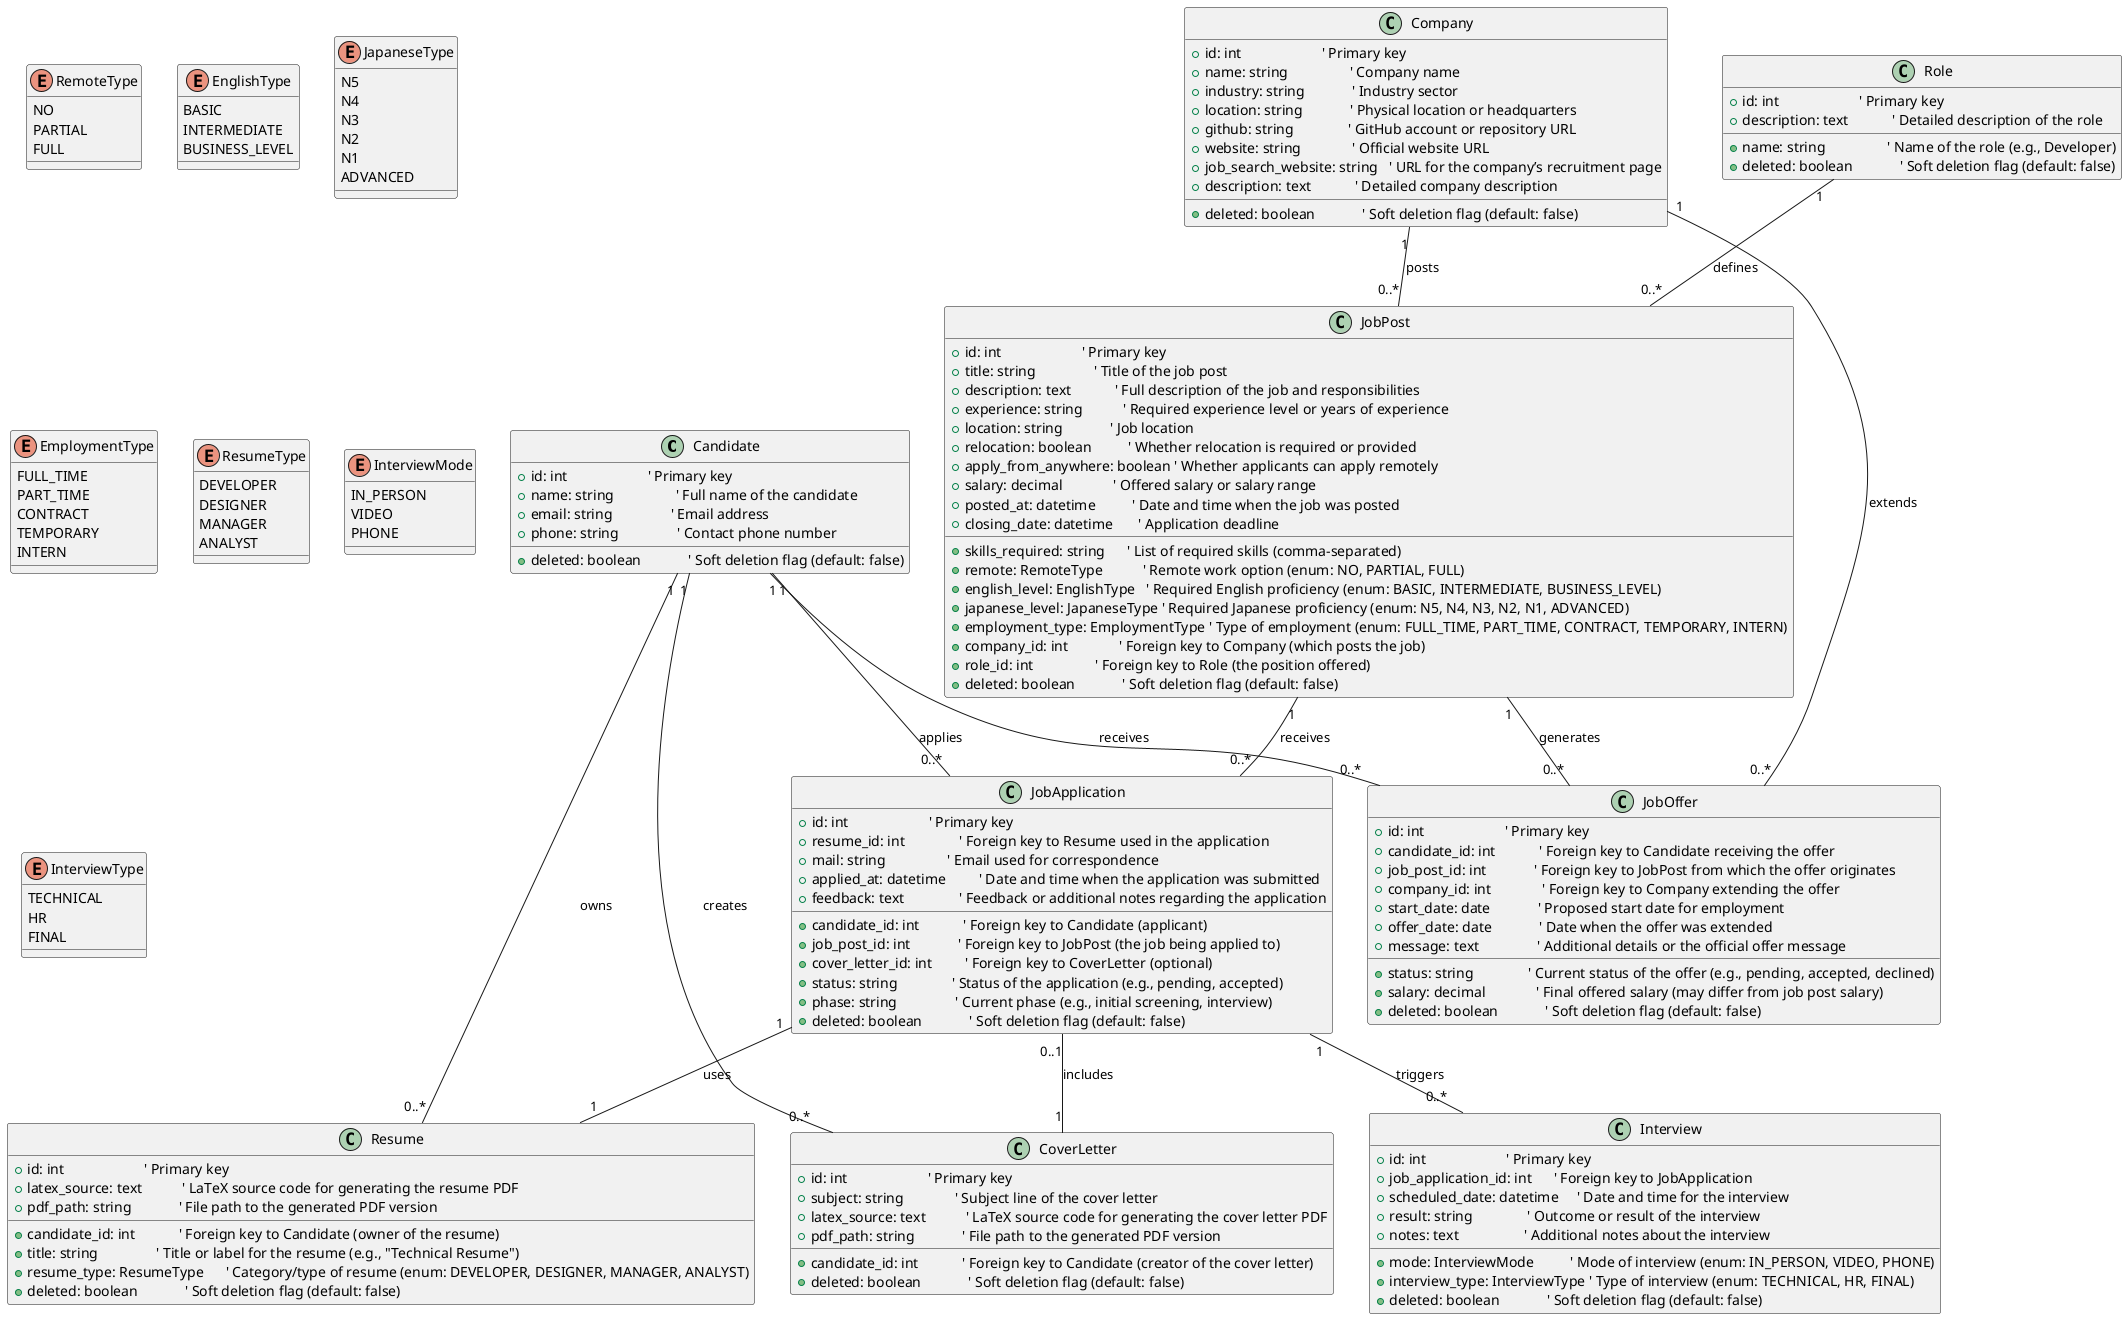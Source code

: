 @startuml

' Candidate represents a user applying to jobs.
class Candidate {
  + id: int                      ' Primary key
  + name: string                 ' Full name of the candidate
  + email: string                ' Email address
  + phone: string                ' Contact phone number
  + deleted: boolean             ' Soft deletion flag (default: false)
}

' Company offers job posts and extends job offers.
class Company {
  + id: int                      ' Primary key
  + name: string                 ' Company name
  + industry: string             ' Industry sector
  + location: string             ' Physical location or headquarters
  + github: string               ' GitHub account or repository URL
  + website: string              ' Official website URL
  + job_search_website: string   ' URL for the company’s recruitment page
  + description: text            ' Detailed company description
  + deleted: boolean             ' Soft deletion flag (default: false)
}

' Role defines the position for a job post.
class Role {
  + id: int                      ' Primary key
  + name: string                 ' Name of the role (e.g., Developer)
  + description: text            ' Detailed description of the role
  + deleted: boolean             ' Soft deletion flag (default: false)
}

' JobPost represents a job posting on the platform.
class JobPost {
  + id: int                      ' Primary key
  + title: string                ' Title of the job post
  + description: text            ' Full description of the job and responsibilities
  + skills_required: string      ' List of required skills (comma-separated)
  + experience: string           ' Required experience level or years of experience
  + location: string             ' Job location
  + relocation: boolean          ' Whether relocation is required or provided
  + apply_from_anywhere: boolean ' Whether applicants can apply remotely
  + remote: RemoteType           ' Remote work option (enum: NO, PARTIAL, FULL)
  + english_level: EnglishType   ' Required English proficiency (enum: BASIC, INTERMEDIATE, BUSINESS_LEVEL)
  + japanese_level: JapaneseType ' Required Japanese proficiency (enum: N5, N4, N3, N2, N1, ADVANCED)
  + salary: decimal              ' Offered salary or salary range
  + employment_type: EmploymentType ' Type of employment (enum: FULL_TIME, PART_TIME, CONTRACT, TEMPORARY, INTERN)
  + posted_at: datetime          ' Date and time when the job was posted
  + closing_date: datetime       ' Application deadline
  + company_id: int              ' Foreign key to Company (which posts the job)
  + role_id: int                 ' Foreign key to Role (the position offered)
  + deleted: boolean             ' Soft deletion flag (default: false)
}

' Resume represents one of the candidate's CVs.
class Resume {
  + id: int                      ' Primary key
  + candidate_id: int            ' Foreign key to Candidate (owner of the resume)
  + title: string                ' Title or label for the resume (e.g., "Technical Resume")
  + latex_source: text           ' LaTeX source code for generating the resume PDF
  + pdf_path: string             ' File path to the generated PDF version
  + resume_type: ResumeType      ' Category/type of resume (enum: DEVELOPER, DESIGNER, MANAGER, ANALYST)
  + deleted: boolean             ' Soft deletion flag (default: false)
}

' CoverLetter represents a cover letter a candidate can create.
class CoverLetter {
  + id: int                      ' Primary key
  + candidate_id: int            ' Foreign key to Candidate (creator of the cover letter)
  + subject: string              ' Subject line of the cover letter
  + latex_source: text           ' LaTeX source code for generating the cover letter PDF
  + pdf_path: string             ' File path to the generated PDF version
  + deleted: boolean             ' Soft deletion flag (default: false)
}

' JobApplication links a candidate (with a Resume and an optional CoverLetter) to a JobPost.
class JobApplication {
  + id: int                      ' Primary key
  + candidate_id: int            ' Foreign key to Candidate (applicant)
  + job_post_id: int             ' Foreign key to JobPost (the job being applied to)
  + resume_id: int               ' Foreign key to Resume used in the application
  + cover_letter_id: int         ' Foreign key to CoverLetter (optional)
  + status: string               ' Status of the application (e.g., pending, accepted)
  + phase: string                ' Current phase (e.g., initial screening, interview)
  + mail: string                 ' Email used for correspondence
  + applied_at: datetime         ' Date and time when the application was submitted
  + feedback: text               ' Feedback or additional notes regarding the application
  + deleted: boolean             ' Soft deletion flag (default: false)
}

' Interview is scheduled for a JobApplication.
class Interview {
  + id: int                      ' Primary key
  + job_application_id: int      ' Foreign key to JobApplication
  + scheduled_date: datetime     ' Date and time for the interview
  + result: string               ' Outcome or result of the interview
  + mode: InterviewMode          ' Mode of interview (enum: IN_PERSON, VIDEO, PHONE)
  + interview_type: InterviewType ' Type of interview (enum: TECHNICAL, HR, FINAL)
  + notes: text                  ' Additional notes about the interview
  + deleted: boolean             ' Soft deletion flag (default: false)
}

' JobOffer represents the actual offer extended by a company.
class JobOffer {
  + id: int                      ' Primary key
  + candidate_id: int            ' Foreign key to Candidate receiving the offer
  + job_post_id: int             ' Foreign key to JobPost from which the offer originates
  + company_id: int              ' Foreign key to Company extending the offer
  + status: string               ' Current status of the offer (e.g., pending, accepted, declined)
  + salary: decimal              ' Final offered salary (may differ from job post salary)
  + start_date: date             ' Proposed start date for employment
  + offer_date: date             ' Date when the offer was extended
  + message: text                ' Additional details or the official offer message
  + deleted: boolean             ' Soft deletion flag (default: false)
}

' Enums definitions
enum RemoteType {
  NO
  PARTIAL
  FULL
}

enum EnglishType {
  BASIC
  INTERMEDIATE
  BUSINESS_LEVEL
}

enum JapaneseType {
  N5
  N4
  N3
  N2
  N1
  ADVANCED
}

enum EmploymentType {
  FULL_TIME
  PART_TIME
  CONTRACT
  TEMPORARY
  INTERN
}

enum ResumeType {
  DEVELOPER
  DESIGNER
  MANAGER
  ANALYST
}

enum InterviewMode {
  IN_PERSON
  VIDEO
  PHONE
}

enum InterviewType {
  TECHNICAL
  HR
  FINAL
}

' Define relationships
Candidate "1" -- "0..*" Resume : owns
Candidate "1" -- "0..*" CoverLetter : creates
Candidate "1" -- "0..*" JobApplication : applies
Candidate "1" -- "0..*" JobOffer : receives

Company "1" -- "0..*" JobPost : posts
Company "1" -- "0..*" JobOffer : extends

Role "1" -- "0..*" JobPost : defines

JobPost "1" -- "0..*" JobApplication : receives
JobPost "1" -- "0..*" JobOffer : generates

JobApplication "1" -- "1" Resume : uses
JobApplication "0..1" -- "1" CoverLetter : includes
JobApplication "1" -- "0..*" Interview : triggers

@enduml
